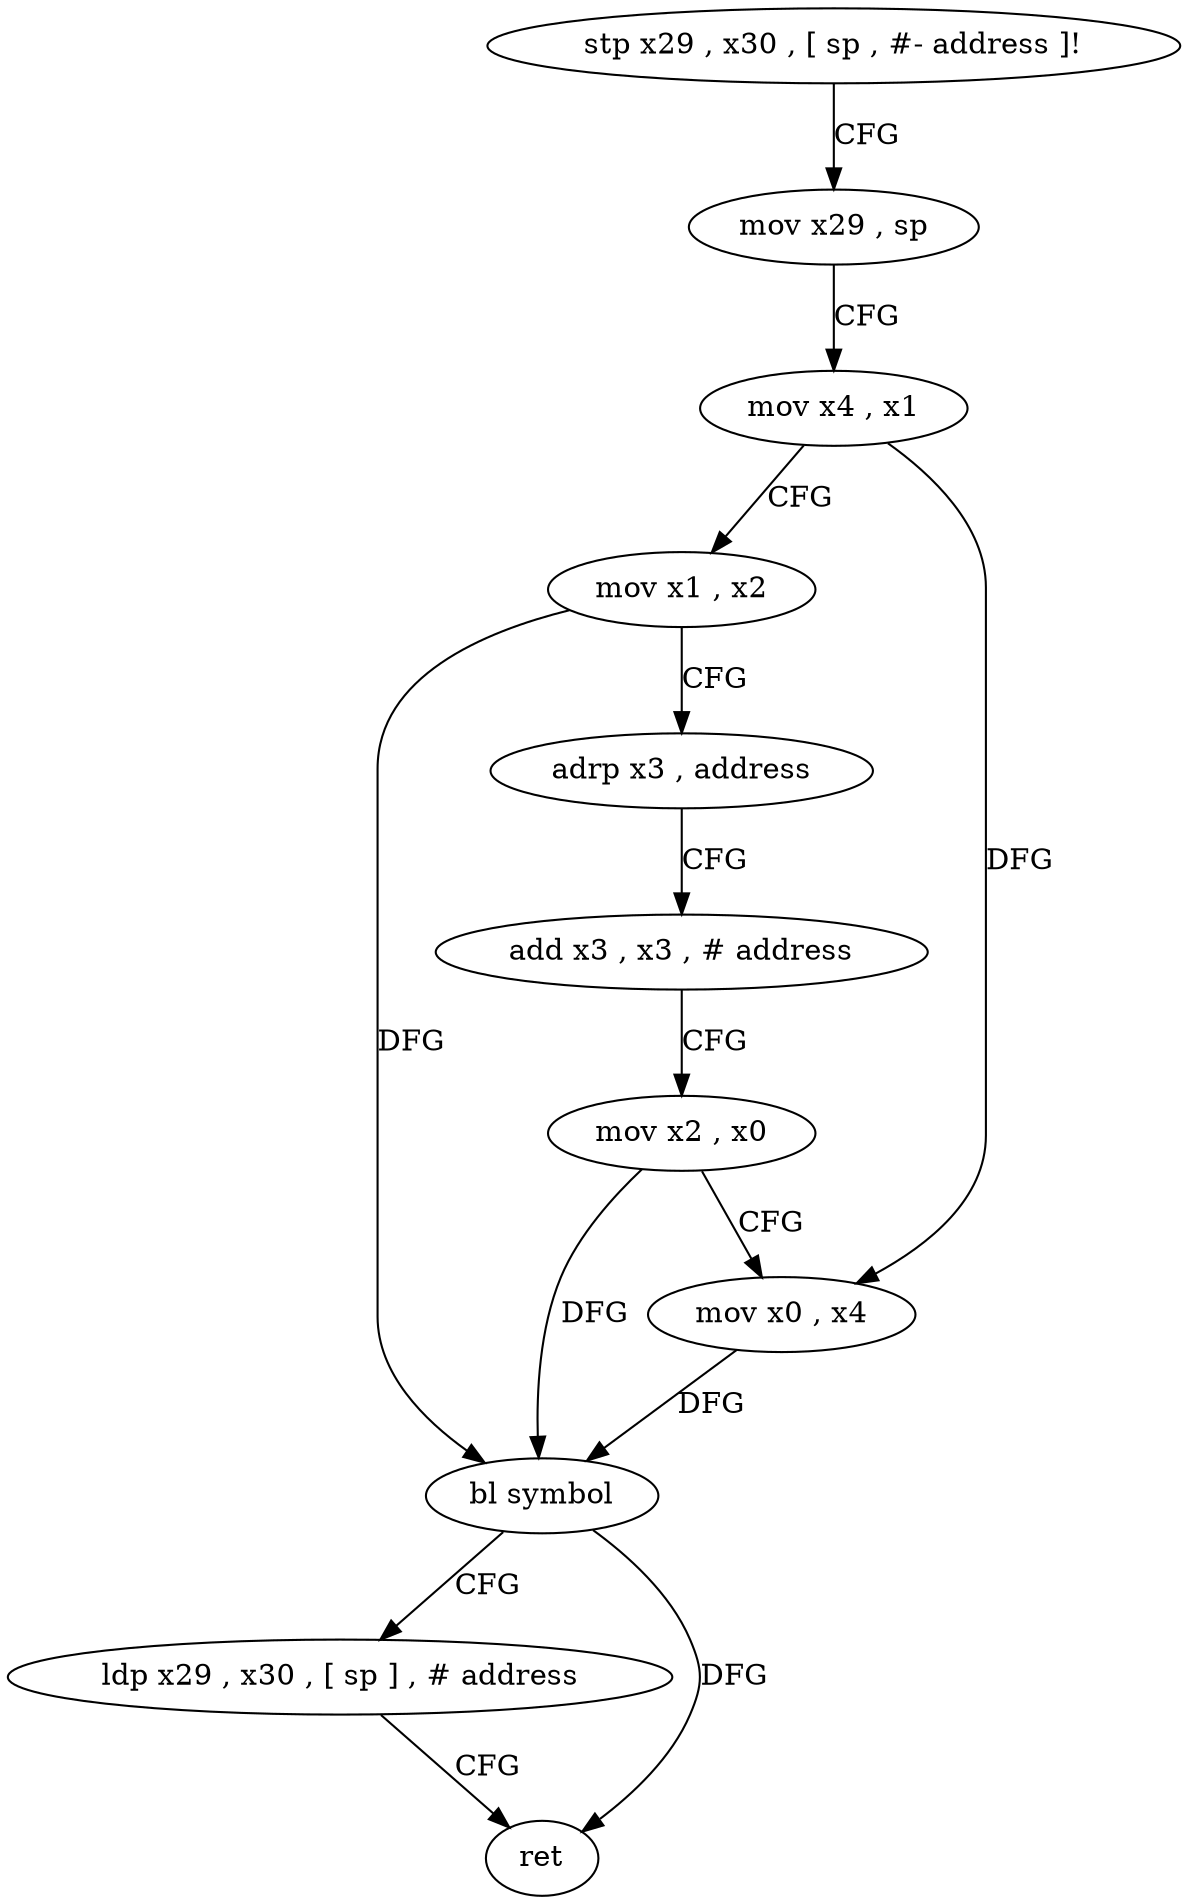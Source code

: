 digraph "func" {
"4246192" [label = "stp x29 , x30 , [ sp , #- address ]!" ]
"4246196" [label = "mov x29 , sp" ]
"4246200" [label = "mov x4 , x1" ]
"4246204" [label = "mov x1 , x2" ]
"4246208" [label = "adrp x3 , address" ]
"4246212" [label = "add x3 , x3 , # address" ]
"4246216" [label = "mov x2 , x0" ]
"4246220" [label = "mov x0 , x4" ]
"4246224" [label = "bl symbol" ]
"4246228" [label = "ldp x29 , x30 , [ sp ] , # address" ]
"4246232" [label = "ret" ]
"4246192" -> "4246196" [ label = "CFG" ]
"4246196" -> "4246200" [ label = "CFG" ]
"4246200" -> "4246204" [ label = "CFG" ]
"4246200" -> "4246220" [ label = "DFG" ]
"4246204" -> "4246208" [ label = "CFG" ]
"4246204" -> "4246224" [ label = "DFG" ]
"4246208" -> "4246212" [ label = "CFG" ]
"4246212" -> "4246216" [ label = "CFG" ]
"4246216" -> "4246220" [ label = "CFG" ]
"4246216" -> "4246224" [ label = "DFG" ]
"4246220" -> "4246224" [ label = "DFG" ]
"4246224" -> "4246228" [ label = "CFG" ]
"4246224" -> "4246232" [ label = "DFG" ]
"4246228" -> "4246232" [ label = "CFG" ]
}
